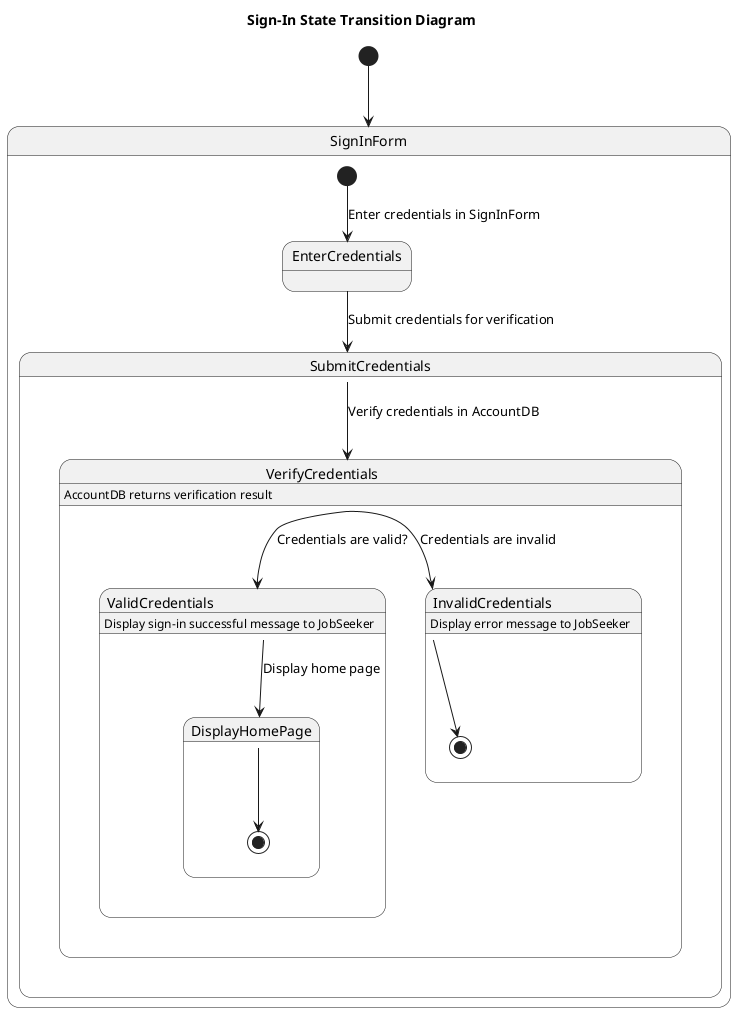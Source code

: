 @startuml Sign-In State Transition Diagram
title Sign-In State Transition Diagram

[*] --> SignInForm

state SignInForm {
    [*] --> EnterCredentials : Enter credentials in SignInForm
    EnterCredentials --> SubmitCredentials : Submit credentials for verification
}

state SubmitCredentials {
    SubmitCredentials --> VerifyCredentials : Verify credentials in AccountDB
}

state VerifyCredentials {
    VerifyCredentials : AccountDB returns verification result
    VerifyCredentials --> ValidCredentials : Credentials are valid?
    VerifyCredentials --> InvalidCredentials : Credentials are invalid
}

state ValidCredentials {
    ValidCredentials : Display sign-in successful message to JobSeeker
    ValidCredentials --> DisplayHomePage : Display home page
}

state InvalidCredentials {
    InvalidCredentials : Display error message to JobSeeker
    InvalidCredentials --> [*]
}

state DisplayHomePage {
    DisplayHomePage --> [*]
}

@enduml
